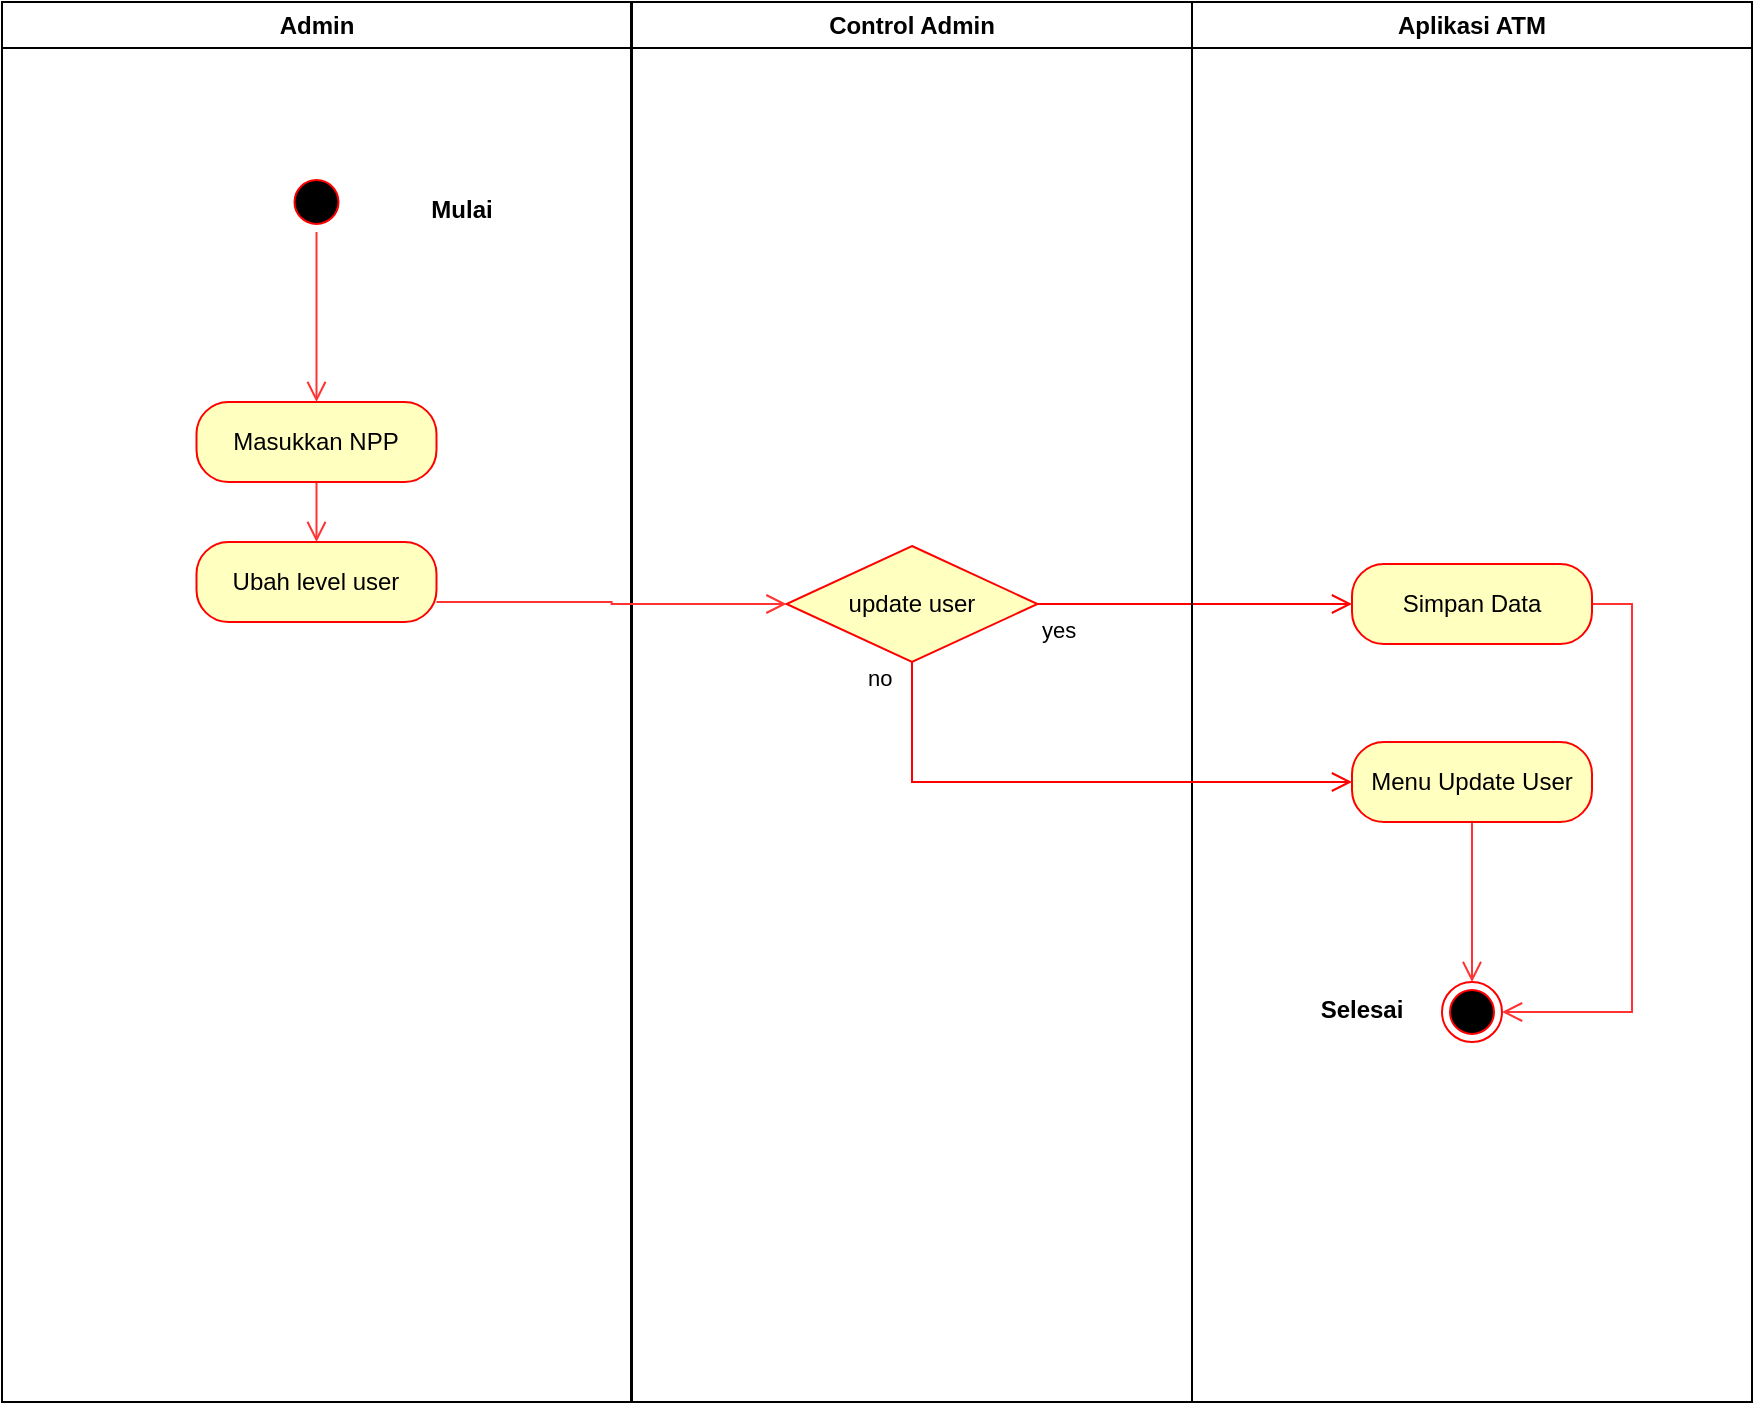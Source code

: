 <mxfile version="20.5.1" type="device"><diagram id="IJOI6yNrfDYdjJJheHyK" name="Page-1"><mxGraphModel dx="1157" dy="567" grid="1" gridSize="10" guides="1" tooltips="1" connect="1" arrows="1" fold="1" page="1" pageScale="1" pageWidth="827" pageHeight="1169" math="0" shadow="0"><root><mxCell id="0"/><mxCell id="1" parent="0"/><mxCell id="UNc8C1jYi_hQK8sA0lks-1" value="Admin" style="swimlane;whiteSpace=wrap" vertex="1" parent="1"><mxGeometry x="130" y="50" width="314.5" height="700" as="geometry"/></mxCell><mxCell id="UNc8C1jYi_hQK8sA0lks-42" style="edgeStyle=orthogonalEdgeStyle;rounded=0;orthogonalLoop=1;jettySize=auto;html=1;exitX=0.5;exitY=1;exitDx=0;exitDy=0;entryX=0.5;entryY=0;entryDx=0;entryDy=0;strokeColor=#FF3333;endArrow=open;endFill=0;endSize=8;" edge="1" parent="UNc8C1jYi_hQK8sA0lks-1" source="UNc8C1jYi_hQK8sA0lks-3" target="UNc8C1jYi_hQK8sA0lks-39"><mxGeometry relative="1" as="geometry"/></mxCell><mxCell id="UNc8C1jYi_hQK8sA0lks-3" value="" style="ellipse;shape=startState;fillColor=#000000;strokeColor=#ff0000;" vertex="1" parent="UNc8C1jYi_hQK8sA0lks-1"><mxGeometry x="142.25" y="85" width="30" height="30" as="geometry"/></mxCell><mxCell id="UNc8C1jYi_hQK8sA0lks-4" value="Mulai" style="text;align=center;fontStyle=1;verticalAlign=middle;spacingLeft=3;spacingRight=3;strokeColor=none;rotatable=0;points=[[0,0.5],[1,0.5]];portConstraint=eastwest;" vertex="1" parent="UNc8C1jYi_hQK8sA0lks-1"><mxGeometry x="190" y="90" width="80" height="26" as="geometry"/></mxCell><mxCell id="UNc8C1jYi_hQK8sA0lks-43" style="edgeStyle=orthogonalEdgeStyle;rounded=0;orthogonalLoop=1;jettySize=auto;html=1;exitX=0.5;exitY=1;exitDx=0;exitDy=0;entryX=0.5;entryY=0;entryDx=0;entryDy=0;strokeColor=#FF3333;endArrow=open;endFill=0;endSize=8;" edge="1" parent="UNc8C1jYi_hQK8sA0lks-1" source="UNc8C1jYi_hQK8sA0lks-39" target="UNc8C1jYi_hQK8sA0lks-41"><mxGeometry relative="1" as="geometry"/></mxCell><mxCell id="UNc8C1jYi_hQK8sA0lks-39" value="Masukkan NPP" style="rounded=1;whiteSpace=wrap;html=1;arcSize=40;fontColor=#000000;fillColor=#ffffc0;strokeColor=#ff0000;strokeWidth=1;" vertex="1" parent="UNc8C1jYi_hQK8sA0lks-1"><mxGeometry x="97.25" y="200" width="120" height="40" as="geometry"/></mxCell><mxCell id="UNc8C1jYi_hQK8sA0lks-41" value="Ubah level user" style="rounded=1;whiteSpace=wrap;html=1;arcSize=40;fontColor=#000000;fillColor=#ffffc0;strokeColor=#ff0000;strokeWidth=1;" vertex="1" parent="UNc8C1jYi_hQK8sA0lks-1"><mxGeometry x="97.25" y="270" width="120" height="40" as="geometry"/></mxCell><mxCell id="UNc8C1jYi_hQK8sA0lks-13" value="Control Admin" style="swimlane;whiteSpace=wrap" vertex="1" parent="1"><mxGeometry x="445" y="50" width="280" height="700" as="geometry"/></mxCell><mxCell id="UNc8C1jYi_hQK8sA0lks-14" value="update user" style="rhombus;whiteSpace=wrap;html=1;fillColor=#ffffc0;strokeColor=#ff0000;strokeWidth=1;" vertex="1" parent="UNc8C1jYi_hQK8sA0lks-13"><mxGeometry x="77.25" y="272" width="125.5" height="58" as="geometry"/></mxCell><mxCell id="UNc8C1jYi_hQK8sA0lks-17" value="yes" style="edgeStyle=orthogonalEdgeStyle;html=1;align=left;verticalAlign=top;endArrow=open;endSize=8;strokeColor=#ff0000;rounded=0;exitX=1;exitY=0.5;exitDx=0;exitDy=0;entryX=0;entryY=0.5;entryDx=0;entryDy=0;" edge="1" parent="1" source="UNc8C1jYi_hQK8sA0lks-14" target="UNc8C1jYi_hQK8sA0lks-23"><mxGeometry x="-1" relative="1" as="geometry"><mxPoint x="780" y="639" as="targetPoint"/></mxGeometry></mxCell><mxCell id="UNc8C1jYi_hQK8sA0lks-19" value="Aplikasi ATM" style="swimlane;whiteSpace=wrap" vertex="1" parent="1"><mxGeometry x="725" y="50" width="280" height="700" as="geometry"/></mxCell><mxCell id="UNc8C1jYi_hQK8sA0lks-20" value="" style="ellipse;html=1;shape=endState;fillColor=#000000;strokeColor=#ff0000;strokeWidth=1;" vertex="1" parent="UNc8C1jYi_hQK8sA0lks-19"><mxGeometry x="125" y="490" width="30" height="30" as="geometry"/></mxCell><mxCell id="UNc8C1jYi_hQK8sA0lks-21" value="Selesai" style="text;align=center;fontStyle=1;verticalAlign=middle;spacingLeft=3;spacingRight=3;strokeColor=none;rotatable=0;points=[[0,0.5],[1,0.5]];portConstraint=eastwest;" vertex="1" parent="UNc8C1jYi_hQK8sA0lks-19"><mxGeometry x="45" y="490" width="80" height="26" as="geometry"/></mxCell><mxCell id="UNc8C1jYi_hQK8sA0lks-22" style="edgeStyle=orthogonalEdgeStyle;rounded=0;orthogonalLoop=1;jettySize=auto;html=1;exitX=1;exitY=0.5;exitDx=0;exitDy=0;entryX=1;entryY=0.5;entryDx=0;entryDy=0;strokeColor=#FF3333;strokeWidth=1;endArrow=open;endFill=0;endSize=8;" edge="1" parent="UNc8C1jYi_hQK8sA0lks-19" source="UNc8C1jYi_hQK8sA0lks-23" target="UNc8C1jYi_hQK8sA0lks-20"><mxGeometry relative="1" as="geometry"/></mxCell><mxCell id="UNc8C1jYi_hQK8sA0lks-23" value="Simpan Data" style="rounded=1;whiteSpace=wrap;html=1;arcSize=40;fontColor=#000000;fillColor=#ffffc0;strokeColor=#ff0000;strokeWidth=1;" vertex="1" parent="UNc8C1jYi_hQK8sA0lks-19"><mxGeometry x="80" y="281" width="120" height="40" as="geometry"/></mxCell><mxCell id="UNc8C1jYi_hQK8sA0lks-24" style="edgeStyle=orthogonalEdgeStyle;rounded=0;orthogonalLoop=1;jettySize=auto;html=1;exitX=0.5;exitY=1;exitDx=0;exitDy=0;entryX=0.5;entryY=0;entryDx=0;entryDy=0;strokeColor=#FF3333;strokeWidth=1;endArrow=open;endFill=0;endSize=8;" edge="1" parent="UNc8C1jYi_hQK8sA0lks-19" source="UNc8C1jYi_hQK8sA0lks-25" target="UNc8C1jYi_hQK8sA0lks-20"><mxGeometry relative="1" as="geometry"/></mxCell><mxCell id="UNc8C1jYi_hQK8sA0lks-25" value="Menu Update User" style="rounded=1;whiteSpace=wrap;html=1;arcSize=40;fontColor=#000000;fillColor=#ffffc0;strokeColor=#ff0000;strokeWidth=1;" vertex="1" parent="UNc8C1jYi_hQK8sA0lks-19"><mxGeometry x="80" y="370" width="120" height="40" as="geometry"/></mxCell><mxCell id="UNc8C1jYi_hQK8sA0lks-38" value="no" style="edgeStyle=orthogonalEdgeStyle;html=1;align=left;verticalAlign=bottom;endArrow=open;endSize=8;strokeColor=#ff0000;rounded=0;strokeWidth=1;exitX=0.5;exitY=1;exitDx=0;exitDy=0;entryX=0;entryY=0.5;entryDx=0;entryDy=0;" edge="1" parent="1" source="UNc8C1jYi_hQK8sA0lks-14" target="UNc8C1jYi_hQK8sA0lks-25"><mxGeometry x="-0.88" y="-24" relative="1" as="geometry"><mxPoint x="675" y="500" as="targetPoint"/><mxPoint x="605" y="505" as="sourcePoint"/><mxPoint as="offset"/></mxGeometry></mxCell><mxCell id="UNc8C1jYi_hQK8sA0lks-16" style="edgeStyle=orthogonalEdgeStyle;rounded=0;orthogonalLoop=1;jettySize=auto;html=1;exitX=1;exitY=0.75;exitDx=0;exitDy=0;entryX=0;entryY=0.5;entryDx=0;entryDy=0;strokeColor=#FF3333;strokeWidth=1;endArrow=open;endFill=0;endSize=8;" edge="1" parent="1" source="UNc8C1jYi_hQK8sA0lks-41" target="UNc8C1jYi_hQK8sA0lks-14"><mxGeometry relative="1" as="geometry"/></mxCell></root></mxGraphModel></diagram></mxfile>